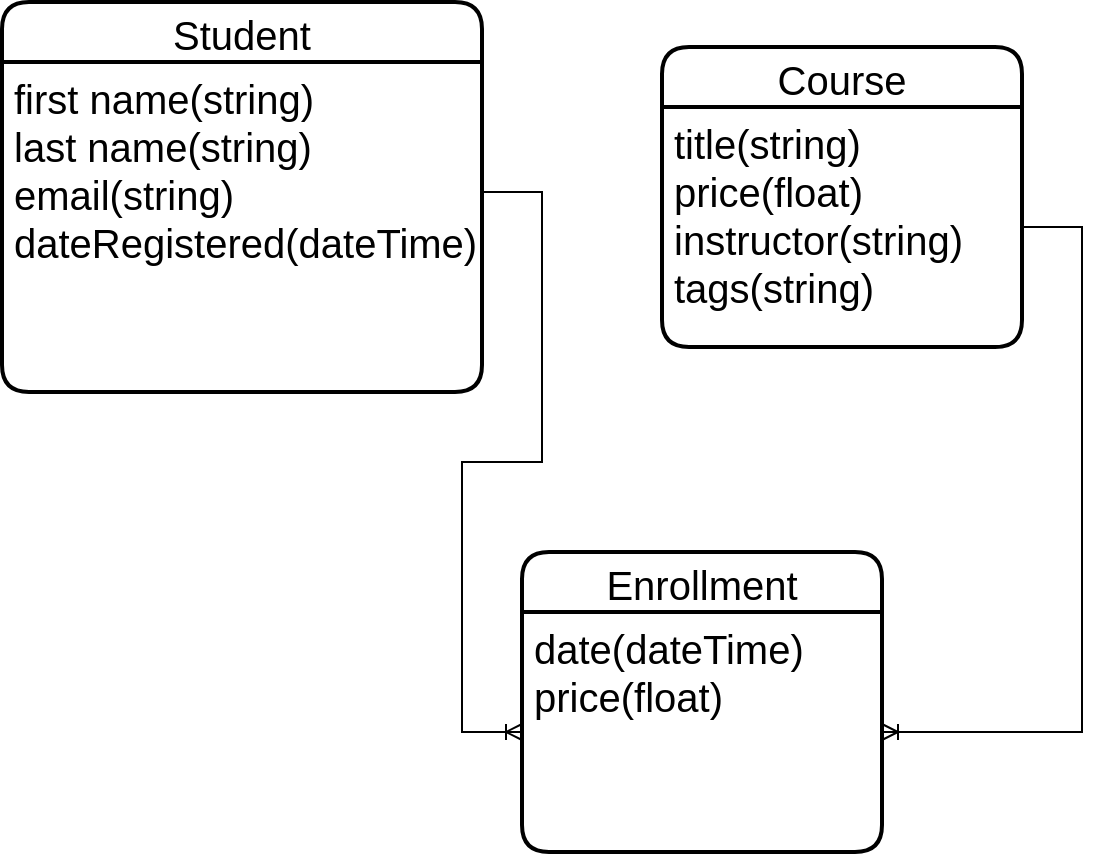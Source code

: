 <mxfile version="20.5.1" type="github">
  <diagram id="ysQy04UoIwiOK3s3A5kT" name="第 1 页">
    <mxGraphModel dx="782" dy="450" grid="1" gridSize="10" guides="1" tooltips="1" connect="1" arrows="1" fold="1" page="1" pageScale="1" pageWidth="827" pageHeight="1169" math="0" shadow="0">
      <root>
        <mxCell id="0" />
        <mxCell id="1" parent="0" />
        <mxCell id="WvA0Iw82kgdB8J_UP9wY-1" value="Student" style="swimlane;childLayout=stackLayout;horizontal=1;startSize=30;horizontalStack=0;rounded=1;fontSize=20;fontStyle=0;strokeWidth=2;resizeParent=0;resizeLast=1;shadow=0;dashed=0;align=center;" vertex="1" parent="1">
          <mxGeometry x="50" y="55" width="240" height="195" as="geometry" />
        </mxCell>
        <mxCell id="WvA0Iw82kgdB8J_UP9wY-2" value="first name(string)&#xa;last name(string)&#xa;email(string)&#xa;dateRegistered(dateTime)&#xa;" style="align=left;strokeColor=none;fillColor=none;spacingLeft=4;fontSize=20;verticalAlign=top;resizable=0;rotatable=0;part=1;" vertex="1" parent="WvA0Iw82kgdB8J_UP9wY-1">
          <mxGeometry y="30" width="240" height="165" as="geometry" />
        </mxCell>
        <mxCell id="WvA0Iw82kgdB8J_UP9wY-3" value="Course" style="swimlane;childLayout=stackLayout;horizontal=1;startSize=30;horizontalStack=0;rounded=1;fontSize=20;fontStyle=0;strokeWidth=2;resizeParent=0;resizeLast=1;shadow=0;dashed=0;align=center;" vertex="1" parent="1">
          <mxGeometry x="380" y="77.5" width="180" height="150" as="geometry" />
        </mxCell>
        <mxCell id="WvA0Iw82kgdB8J_UP9wY-4" value="title(string)&#xa;price(float)&#xa;instructor(string)&#xa;tags(string)" style="align=left;strokeColor=none;fillColor=none;spacingLeft=4;fontSize=20;verticalAlign=top;resizable=0;rotatable=0;part=1;" vertex="1" parent="WvA0Iw82kgdB8J_UP9wY-3">
          <mxGeometry y="30" width="180" height="120" as="geometry" />
        </mxCell>
        <mxCell id="WvA0Iw82kgdB8J_UP9wY-9" value="Enrollment" style="swimlane;childLayout=stackLayout;horizontal=1;startSize=30;horizontalStack=0;rounded=1;fontSize=20;fontStyle=0;strokeWidth=2;resizeParent=0;resizeLast=1;shadow=0;dashed=0;align=center;" vertex="1" parent="1">
          <mxGeometry x="310" y="330" width="180" height="150" as="geometry" />
        </mxCell>
        <mxCell id="WvA0Iw82kgdB8J_UP9wY-10" value="date(dateTime)&lt;br&gt;price(float)" style="align=left;strokeColor=none;fillColor=none;spacingLeft=4;fontSize=20;verticalAlign=top;resizable=0;rotatable=0;part=1;html=1;" vertex="1" parent="WvA0Iw82kgdB8J_UP9wY-9">
          <mxGeometry y="30" width="180" height="120" as="geometry" />
        </mxCell>
        <mxCell id="WvA0Iw82kgdB8J_UP9wY-11" value="" style="edgeStyle=entityRelationEdgeStyle;fontSize=12;html=1;endArrow=ERoneToMany;rounded=0;entryX=0;entryY=0.5;entryDx=0;entryDy=0;exitX=1;exitY=0.394;exitDx=0;exitDy=0;exitPerimeter=0;" edge="1" parent="1" source="WvA0Iw82kgdB8J_UP9wY-2" target="WvA0Iw82kgdB8J_UP9wY-10">
          <mxGeometry width="100" height="100" relative="1" as="geometry">
            <mxPoint x="300" y="150" as="sourcePoint" />
            <mxPoint x="460" y="190" as="targetPoint" />
          </mxGeometry>
        </mxCell>
        <mxCell id="WvA0Iw82kgdB8J_UP9wY-12" value="" style="edgeStyle=entityRelationEdgeStyle;fontSize=12;html=1;endArrow=ERoneToMany;rounded=0;" edge="1" parent="1" source="WvA0Iw82kgdB8J_UP9wY-4" target="WvA0Iw82kgdB8J_UP9wY-10">
          <mxGeometry width="100" height="100" relative="1" as="geometry">
            <mxPoint x="540" y="240" as="sourcePoint" />
            <mxPoint x="510" y="370" as="targetPoint" />
          </mxGeometry>
        </mxCell>
      </root>
    </mxGraphModel>
  </diagram>
</mxfile>
